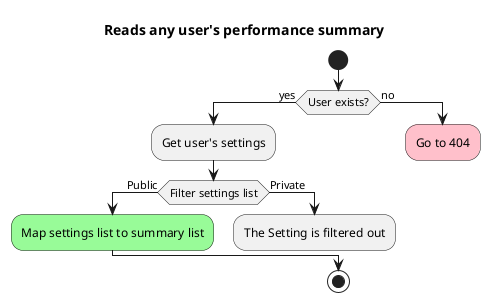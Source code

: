 @startuml
title Reads any user's performance summary

start

if (User exists?) then (yes)
  :Get user's settings;

  if (Filter settings list) then (Public)

  #palegreen:Map settings list to summary list;

  else (Private)
    :The Setting is filtered out;
    detach
  endif

else (no)
  #pink:Go to 404;
  detach
endif

stop
@enduml